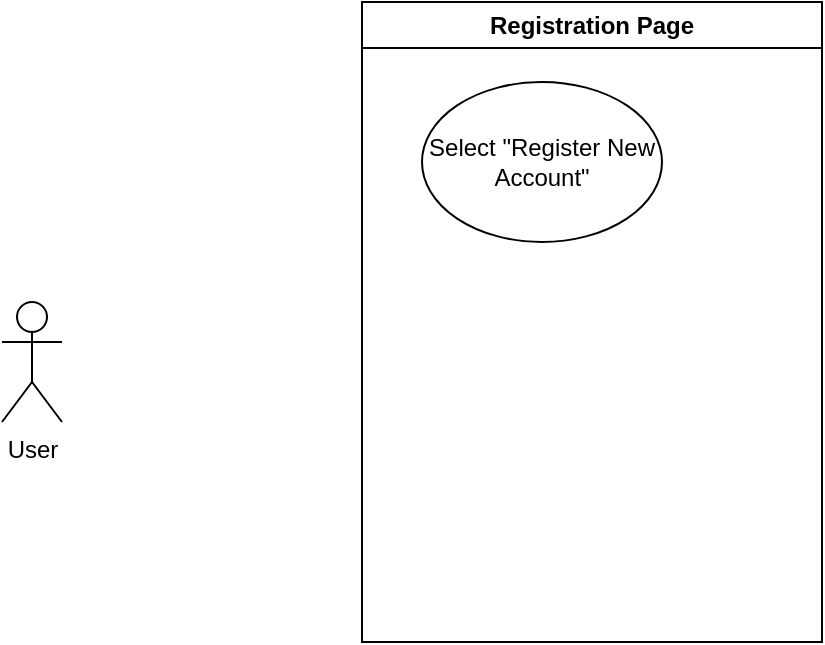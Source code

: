 <mxfile version="24.7.14">
  <diagram name="Page-1" id="c4acf3e9-155e-7222-9cf6-157b1a14988f">
    <mxGraphModel dx="474" dy="733" grid="1" gridSize="10" guides="1" tooltips="1" connect="1" arrows="1" fold="1" page="1" pageScale="1" pageWidth="850" pageHeight="1100" background="none" math="0" shadow="0">
      <root>
        <mxCell id="0" />
        <mxCell id="1" parent="0" />
        <mxCell id="Jrbiq1h9U8indNKHgzd8-1" value="User" style="shape=umlActor;verticalLabelPosition=bottom;verticalAlign=top;html=1;outlineConnect=0;" vertex="1" parent="1">
          <mxGeometry x="60" y="410" width="30" height="60" as="geometry" />
        </mxCell>
        <mxCell id="Jrbiq1h9U8indNKHgzd8-4" value="Registration Page" style="swimlane;whiteSpace=wrap;html=1;" vertex="1" parent="1">
          <mxGeometry x="240" y="260" width="230" height="320" as="geometry" />
        </mxCell>
        <mxCell id="Jrbiq1h9U8indNKHgzd8-6" value="Select &quot;Register New Account&quot;" style="ellipse;whiteSpace=wrap;html=1;" vertex="1" parent="Jrbiq1h9U8indNKHgzd8-4">
          <mxGeometry x="30" y="40" width="120" height="80" as="geometry" />
        </mxCell>
      </root>
    </mxGraphModel>
  </diagram>
</mxfile>
